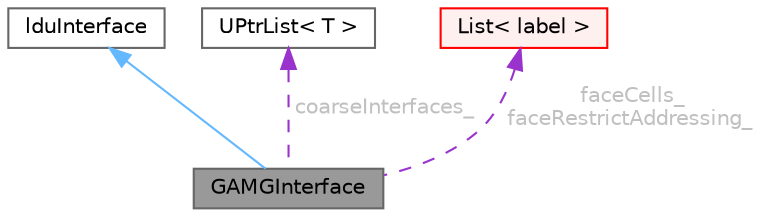 digraph "GAMGInterface"
{
 // LATEX_PDF_SIZE
  bgcolor="transparent";
  edge [fontname=Helvetica,fontsize=10,labelfontname=Helvetica,labelfontsize=10];
  node [fontname=Helvetica,fontsize=10,shape=box,height=0.2,width=0.4];
  Node1 [id="Node000001",label="GAMGInterface",height=0.2,width=0.4,color="gray40", fillcolor="grey60", style="filled", fontcolor="black",tooltip="Abstract base class for GAMG agglomerated interfaces."];
  Node2 -> Node1 [id="edge1_Node000001_Node000002",dir="back",color="steelblue1",style="solid",tooltip=" "];
  Node2 [id="Node000002",label="lduInterface",height=0.2,width=0.4,color="gray40", fillcolor="white", style="filled",URL="$classFoam_1_1lduInterface.html",tooltip="An abstract base class for implicitly-coupled interfaces e.g. processor and cyclic patches."];
  Node3 -> Node1 [id="edge2_Node000001_Node000003",dir="back",color="darkorchid3",style="dashed",tooltip=" ",label=" coarseInterfaces_",fontcolor="grey" ];
  Node3 [id="Node000003",label="UPtrList\< T \>",height=0.2,width=0.4,color="gray40", fillcolor="white", style="filled",URL="$classFoam_1_1UPtrList.html",tooltip="A list of pointers to objects of type <T>, without allocation/deallocation management of the pointers..."];
  Node4 -> Node1 [id="edge3_Node000001_Node000004",dir="back",color="darkorchid3",style="dashed",tooltip=" ",label=" faceCells_\nfaceRestrictAddressing_",fontcolor="grey" ];
  Node4 [id="Node000004",label="List\< label \>",height=0.2,width=0.4,color="red", fillcolor="#FFF0F0", style="filled",URL="$classFoam_1_1List.html",tooltip=" "];
}
